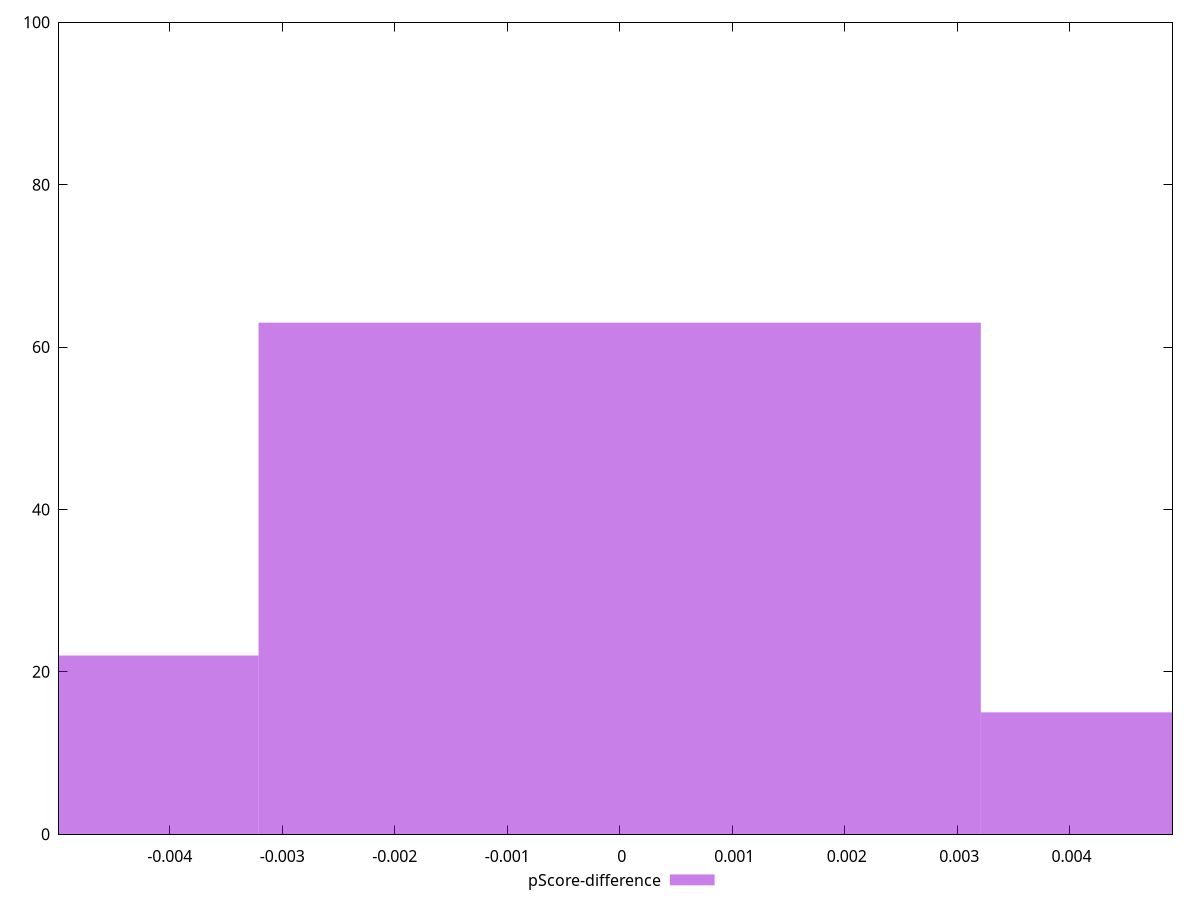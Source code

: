 reset

$pScoreDifference <<EOF
0.006421021182032682 15
0 63
-0.006421021182032682 22
EOF

set key outside below
set boxwidth 0.006421021182032682
set xrange [-0.00498434850956142:0.004914637662840504]
set yrange [0:100]
set trange [0:100]
set style fill transparent solid 0.5 noborder
set terminal svg size 640, 490 enhanced background rgb 'white'
set output "reprap/first-cpu-idle/samples/pages/pScore-difference/histogram.svg"

plot $pScoreDifference title "pScore-difference" with boxes

reset
